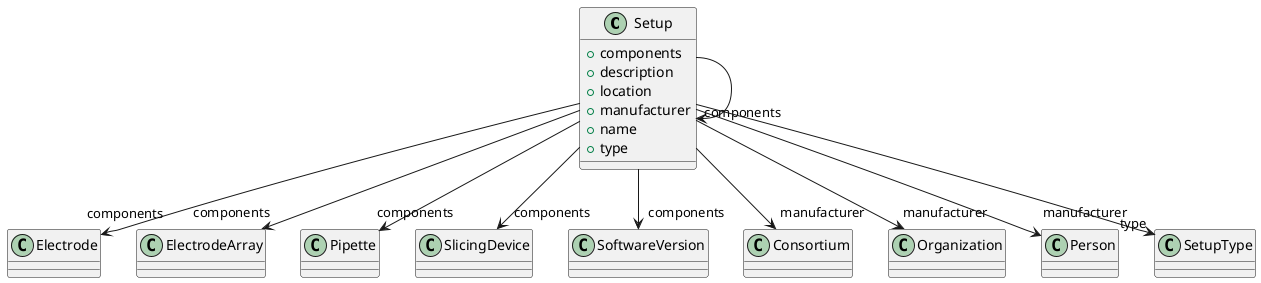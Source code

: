 @startuml
class Setup {
+components
+description
+location
+manufacturer
+name
+type

}
Setup -d-> "components" Electrode
Setup -d-> "components" ElectrodeArray
Setup -d-> "components" Pipette
Setup -d-> "components" SlicingDevice
Setup -d-> "components" Setup
Setup -d-> "components" SoftwareVersion
Setup -d-> "manufacturer" Consortium
Setup -d-> "manufacturer" Organization
Setup -d-> "manufacturer" Person
Setup -d-> "type" SetupType

@enduml